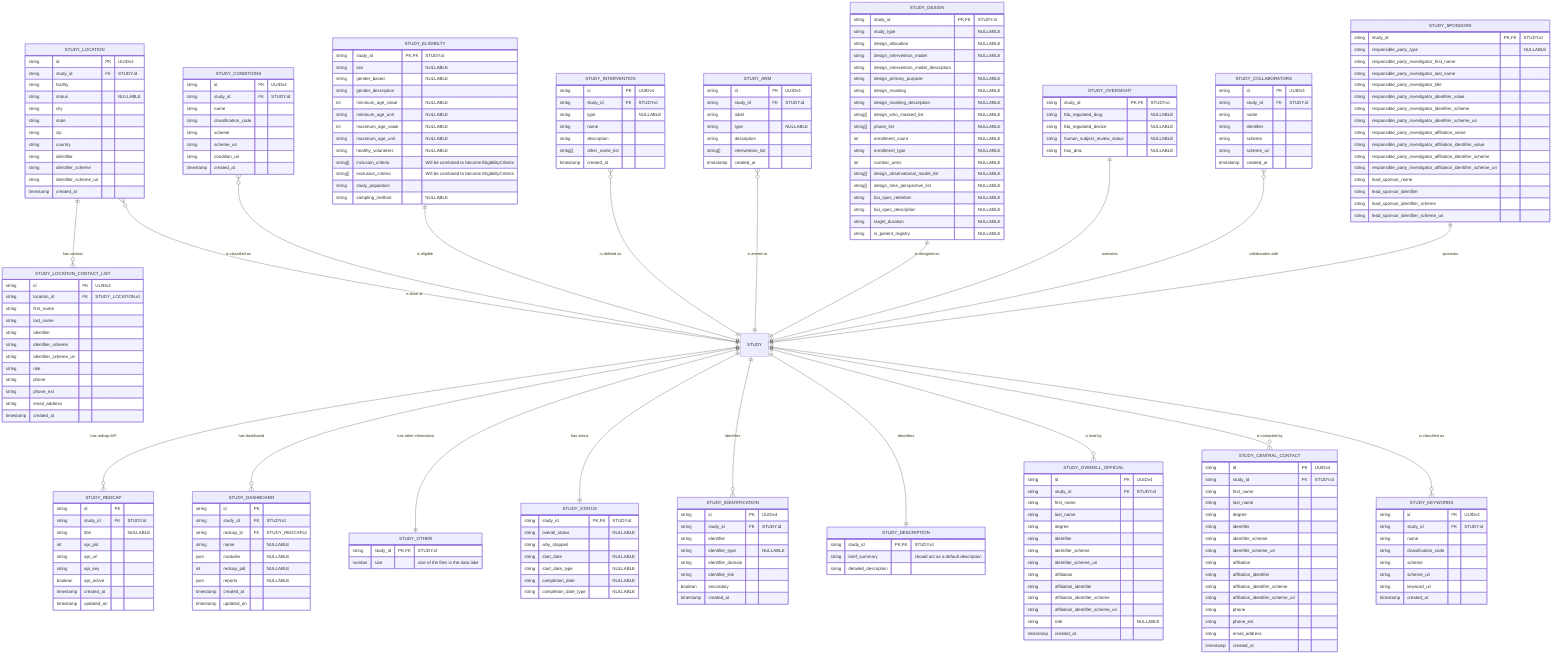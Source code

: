 erDiagram
    STUDY_IDENTIFICATION {
        string id PK "UUIDv4"
        string study_id FK "STUDY.id"
        string identifier
        string identifier_type "NULLABLE"
        string identifier_domain
        string identifier_link
        boolean secondary
        timestamp created_at
    }

    STUDY_DESCRIPTION {
        string study_id PK,FK "STUDY.id"
        string brief_summary "should act as a default description"
        string detailed_description
    }

    STUDY_STATUS {
        string study_id PK,FK "STUDY.id"
        string overall_status "NULLABLE"
        string why_stopped
        string start_date "NULLABLE"
        string start_date_type "NULLABLE"
        string completion_date "NULLABLE"
        string completion_date_type "NULLABLE"
    }

    STUDY_SPONSORS {
        string study_id PK,FK "STUDY.id"
        string responsible_party_type "NULLABLE"
        string responsible_party_investigator_first_name
        string responsible_party_investigator_last_name
        string responsible_party_investigator_title
        string responsible_party_investigator_identifier_value
        string responsible_party_investigator_identifier_scheme
        string responsible_party_investigator_identifier_scheme_uri
        string responsible_party_investigator_affiliation_name
        string responsible_party_investigator_affiliation_identifier_value
        string responsible_party_investigator_affiliation_identifier_scheme
        string responsible_party_investigator_affiliation_identifier_scheme_uri
        string lead_sponsor_name
        string lead_sponsor_identifier
        string lead_sponsor_identifier_scheme
        string lead_sponsor_identifier_scheme_uri
    }

    STUDY_COLLABORATORS {
        string id PK "UUIDv4"
        string study_id FK "STUDY.id"
        string name
        string identifier
        string scheme
        string scheme_uri
        timestamp created_at
    }

    STUDY_OVERSIGHT {
        string study_id PK,FK "STUDY.id"
        string fda_regulated_drug "NULLABLE"
        string fda_regulated_device "NULLABLE"
        string human_subject_review_status "NULLABLE"
        string has_dmc "NULLABLE"
    }

    STUDY_CONDITIONS {
        string id PK "UUIDv4"
        string study_id FK "STUDY.id"
        string name
        string classification_code
        string scheme
        string scheme_uri
        string condition_uri
        timestamp created_at
    }

    STUDY_KEYWORDS {
        string id PK "UUIDv4"
        string study_id FK "STUDY.id"
        string name
        string classification_code
        string scheme
        string scheme_uri
        string keyword_uri
        timestamp created_at
    }

    STUDY_DESIGN {
        string study_id PK,FK "STUDY.id"
        string study_type "NULLABLE"
        string design_allocation "NULLABLE"
        string design_intervention_model "NULLABLE"
        string design_intervention_model_description
        string design_primary_purpose "NULLABLE"
        string design_masking "NULLABLE"
        string design_masking_description "NULLABLE"
        string[] design_who_masked_list "NULLABLE"
        string[] phase_list "NULLABLE"
        int enrollment_count "NULLABLE"
        string enrollment_type "NULLABLE"
        int number_arms "NULLABLE"
        string[] design_observational_model_list "NULLABLE"
        string[] design_time_perspective_list "NULLABLE"
        string bio_spec_retention "NULLABLE"
        string bio_spec_description "NULLABLE"
        string target_duration "NULLABLE"
        string is_patient_registry "NULLABLE"
    }

    STUDY_ARM {
        string id PK "UUIDv4"
        string study_id FK "STUDY.id"
        string label
        string type "NULLABLE"
        string description
        string[] intervention_list
        timestamp created_at
    }

    STUDY_INTERVENTION {
        string id PK "UUIDv4"
        string study_id FK "STUDY.id"
        string type "NULLABLE"
        string name
        string description
        string[] other_name_list
        timestamp created_at
    }

    STUDY_ELIGIBILTY {
        string study_id PK,FK "STUDY.id"
        string sex "NULLABLE"
        string gender_based "NULLABLE"
        string gender_description
        int miminum_age_value "NULLABLE"
        string miminum_age_unit "NULLABLE"
        int maximum_age_value "NULLABLE"
        string maximum_age_unit "NULLABLE"
        string healthy_volunteers "NULLABLE"
        string[] inclusion_criteria "Will be combined to become EligibilityCriteria" 
        string[] exclusion_criteria "Will be combined to become EligibilityCriteria"
        string study_population
        string sampling_method "NULLABLE"
    }

    STUDY_CENTRAL_CONTACT {
        string id PK "UUIDv4"
        string study_id FK "STUDY.id"
        string first_name
        string last_name
        string degree
        string identifier
        string identifier_scheme
        string identifier_scheme_uri
        string affiliation
        string affiliation_identifier
        string affiliation_identifier_scheme
        string affiliation_identifier_scheme_uri
        string phone
        string phone_ext
        string email_address
        timestamp created_at
    }

    STUDY_OVERALL_OFFICIAL {
        string id PK "UUIDv4"
        string study_id FK "STUDY.id"
        string first_name
        string last_name
        string degree
        string identifier
        string identifier_scheme
        string identifier_scheme_uri
        string affiliation
        string affiliation_identifier
        string affiliation_identifier_scheme
        string affiliation_identifier_scheme_uri
        string role "NULLABLE"
        timestamp created_at
    }

    STUDY_LOCATION {
        string id PK "UUIDv4"
        string study_id FK "STUDY.id"
        string facility
        string status "NULLABLE"
        string city
        string state
        string zip
        string country
        string identifier
        string identifier_scheme
        string identifier_scheme_uri
        timestamp created_at
    }

    STUDY_LOCATION_CONTACT_LIST {
        string id PK "UUIDv4"
        string location_id FK "STUDY_LOCATION.id"
        string first_name
        string last_name
        string identifier
        string identifier_scheme
        string identifier_scheme_uri
        string role
        string phone
        string phone_ext
        string email_address
        timestamp created_at
    }

    STUDY_OTHER {
        string study_id PK,FK "STUDY.id"
        number size "size of the files in the data lake"
    }

    STUDY_DASHBOARD {
        string id PK
        string study_id FK "STUDY.id"
        string redcap_id FK "STUDY_REDCAP.id"
        string name "NULLABLE"
        json modules "NULLABLE"
        int redcap_pid "NULLABLE"
        json reports "NULLABLE"
        timestamp created_at
        timestamp updated_on
    }

    STUDY_REDCAP {
        string id PK
        string study_id FK "STUDY.id"
        string title "NULLABLE"
        int api_pid
        string api_url
        string api_key
        boolean api_active
        timestamp created_at
        timestamp updated_on
    }

    
    STUDY_SPONSORS||--|| STUDY : "sponsors"
    STUDY_COLLABORATORS }o--|| STUDY : "collaborates with"
    STUDY_OVERSIGHT ||--|| STUDY : "oversees"
    STUDY_DESIGN ||--|| STUDY : "is designed as"
    STUDY_ARM }o--|| STUDY : "is armed as"
    STUDY_INTERVENTION }o--|| STUDY : "is defined as"
    STUDY_ELIGIBILTY ||--|| STUDY : "is eligible"
    STUDY_LOCATION }o--|| STUDY : "is done at"
    STUDY_CONDITIONS }o--|| STUDY : "is classified as"

    STUDY ||--o{ STUDY_KEYWORDS : "is classified as"
    STUDY ||--o{ STUDY_CENTRAL_CONTACT : "is contacted by"
    STUDY ||--o{ STUDY_OVERALL_OFFICIAL : "is lead by"
    STUDY ||--|| STUDY_DESCRIPTION : "describes"
    STUDY ||--o{ STUDY_IDENTIFICATION : "identifies"
    STUDY ||--|| STUDY_STATUS : "has status"

    STUDY_LOCATION ||--o{ STUDY_LOCATION_CONTACT_LIST : "has contact"

    STUDY ||--|| STUDY_OTHER : "has other information"


    STUDY ||--o{ STUDY_DASHBOARD : "has dashboard"
    STUDY ||--o{ STUDY_REDCAP : "has redcap API"